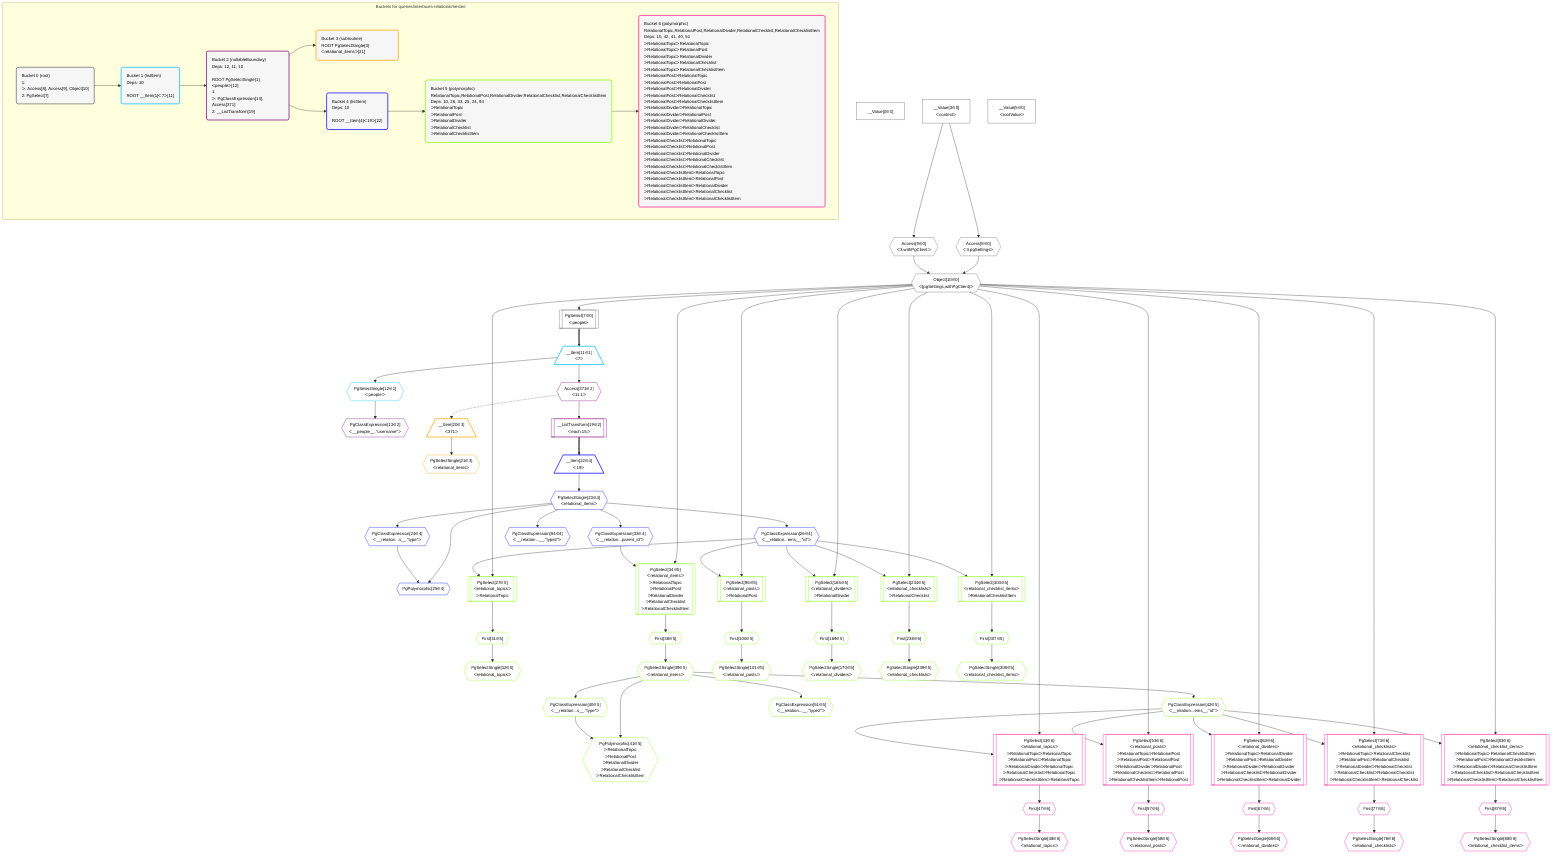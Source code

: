 %%{init: {'themeVariables': { 'fontSize': '12px'}}}%%
graph TD
    classDef path fill:#eee,stroke:#000,color:#000
    classDef plan fill:#fff,stroke-width:1px,color:#000
    classDef itemplan fill:#fff,stroke-width:2px,color:#000
    classDef unbatchedplan fill:#dff,stroke-width:1px,color:#000
    classDef sideeffectplan fill:#fcc,stroke-width:2px,color:#000
    classDef bucket fill:#f6f6f6,color:#000,stroke-width:2px,text-align:left


    %% define steps
    __Value0["__Value[0∈0]"]:::plan
    __Value3["__Value[3∈0]<br />ᐸcontextᐳ"]:::plan
    __Value5["__Value[5∈0]<br />ᐸrootValueᐳ"]:::plan
    Access8{{"Access[8∈0]<br />ᐸ3.pgSettingsᐳ"}}:::plan
    Access9{{"Access[9∈0]<br />ᐸ3.withPgClientᐳ"}}:::plan
    Object10{{"Object[10∈0]<br />ᐸ{pgSettings,withPgClient}ᐳ"}}:::plan
    PgSelect7[["PgSelect[7∈0]<br />ᐸpeopleᐳ"]]:::plan
    __Item11[/"__Item[11∈1]<br />ᐸ7ᐳ"\]:::itemplan
    PgSelectSingle12{{"PgSelectSingle[12∈1]<br />ᐸpeopleᐳ"}}:::plan
    PgClassExpression13{{"PgClassExpression[13∈2]<br />ᐸ__people__.”username”ᐳ"}}:::plan
    Access371{{"Access[371∈2]<br />ᐸ11.1ᐳ"}}:::plan
    __ListTransform19[["__ListTransform[19∈2]<br />ᐸeach:15ᐳ"]]:::plan
    __Item20[/"__Item[20∈3]<br />ᐸ371ᐳ"\]:::itemplan
    PgSelectSingle21{{"PgSelectSingle[21∈3]<br />ᐸrelational_itemsᐳ"}}:::plan
    __Item22[/"__Item[22∈4]<br />ᐸ19ᐳ"\]:::itemplan
    PgSelectSingle23{{"PgSelectSingle[23∈4]<br />ᐸrelational_itemsᐳ"}}:::plan
    PgClassExpression24{{"PgClassExpression[24∈4]<br />ᐸ__relation...s__.”type”ᐳ"}}:::plan
    PgPolymorphic25{{"PgPolymorphic[25∈4]"}}:::plan
    PgClassExpression26{{"PgClassExpression[26∈4]<br />ᐸ__relation...ems__.”id”ᐳ"}}:::plan
    PgSelect27[["PgSelect[27∈5]<br />ᐸrelational_topicsᐳ<br />ᐳRelationalTopic"]]:::plan
    First31{{"First[31∈5]"}}:::plan
    PgSelectSingle32{{"PgSelectSingle[32∈5]<br />ᐸrelational_topicsᐳ"}}:::plan
    PgClassExpression33{{"PgClassExpression[33∈4]<br />ᐸ__relation...parent_id”ᐳ"}}:::plan
    PgSelect34[["PgSelect[34∈5]<br />ᐸrelational_itemsᐳ<br />ᐳRelationalTopic<br />ᐳRelationalPost<br />ᐳRelationalDivider<br />ᐳRelationalChecklist<br />ᐳRelationalChecklistItem"]]:::plan
    First38{{"First[38∈5]"}}:::plan
    PgSelectSingle39{{"PgSelectSingle[39∈5]<br />ᐸrelational_itemsᐳ"}}:::plan
    PgClassExpression40{{"PgClassExpression[40∈5]<br />ᐸ__relation...s__.”type”ᐳ"}}:::plan
    PgPolymorphic41{{"PgPolymorphic[41∈5]<br />ᐳRelationalTopic<br />ᐳRelationalPost<br />ᐳRelationalDivider<br />ᐳRelationalChecklist<br />ᐳRelationalChecklistItem"}}:::plan
    PgClassExpression42{{"PgClassExpression[42∈5]<br />ᐸ__relation...ems__.”id”ᐳ"}}:::plan
    PgSelect43[["PgSelect[43∈6]<br />ᐸrelational_topicsᐳ<br />ᐳRelationalTopicᐳRelationalTopic<br />ᐳRelationalPostᐳRelationalTopic<br />ᐳRelationalDividerᐳRelationalTopic<br />ᐳRelationalChecklistᐳRelationalTopic<br />ᐳRelationalChecklistItemᐳRelationalTopic"]]:::plan
    First47{{"First[47∈6]"}}:::plan
    PgSelectSingle48{{"PgSelectSingle[48∈6]<br />ᐸrelational_topicsᐳ"}}:::plan
    PgClassExpression51{{"PgClassExpression[51∈5]<br />ᐸ__relation...__.”type2”ᐳ"}}:::plan
    PgSelect53[["PgSelect[53∈6]<br />ᐸrelational_postsᐳ<br />ᐳRelationalTopicᐳRelationalPost<br />ᐳRelationalPostᐳRelationalPost<br />ᐳRelationalDividerᐳRelationalPost<br />ᐳRelationalChecklistᐳRelationalPost<br />ᐳRelationalChecklistItemᐳRelationalPost"]]:::plan
    First57{{"First[57∈6]"}}:::plan
    PgSelectSingle58{{"PgSelectSingle[58∈6]<br />ᐸrelational_postsᐳ"}}:::plan
    PgSelect63[["PgSelect[63∈6]<br />ᐸrelational_dividersᐳ<br />ᐳRelationalTopicᐳRelationalDivider<br />ᐳRelationalPostᐳRelationalDivider<br />ᐳRelationalDividerᐳRelationalDivider<br />ᐳRelationalChecklistᐳRelationalDivider<br />ᐳRelationalChecklistItemᐳRelationalDivider"]]:::plan
    First67{{"First[67∈6]"}}:::plan
    PgSelectSingle68{{"PgSelectSingle[68∈6]<br />ᐸrelational_dividersᐳ"}}:::plan
    PgSelect73[["PgSelect[73∈6]<br />ᐸrelational_checklistsᐳ<br />ᐳRelationalTopicᐳRelationalChecklist<br />ᐳRelationalPostᐳRelationalChecklist<br />ᐳRelationalDividerᐳRelationalChecklist<br />ᐳRelationalChecklistᐳRelationalChecklist<br />ᐳRelationalChecklistItemᐳRelationalChecklist"]]:::plan
    First77{{"First[77∈6]"}}:::plan
    PgSelectSingle78{{"PgSelectSingle[78∈6]<br />ᐸrelational_checklistsᐳ"}}:::plan
    PgSelect83[["PgSelect[83∈6]<br />ᐸrelational_checklist_itemsᐳ<br />ᐳRelationalTopicᐳRelationalChecklistItem<br />ᐳRelationalPostᐳRelationalChecklistItem<br />ᐳRelationalDividerᐳRelationalChecklistItem<br />ᐳRelationalChecklistᐳRelationalChecklistItem<br />ᐳRelationalChecklistItemᐳRelationalChecklistItem"]]:::plan
    First87{{"First[87∈6]"}}:::plan
    PgSelectSingle88{{"PgSelectSingle[88∈6]<br />ᐸrelational_checklist_itemsᐳ"}}:::plan
    PgClassExpression94{{"PgClassExpression[94∈4]<br />ᐸ__relation...__.”type2”ᐳ"}}:::plan
    PgSelect96[["PgSelect[96∈5]<br />ᐸrelational_postsᐳ<br />ᐳRelationalPost"]]:::plan
    First100{{"First[100∈5]"}}:::plan
    PgSelectSingle101{{"PgSelectSingle[101∈5]<br />ᐸrelational_postsᐳ"}}:::plan
    PgSelect165[["PgSelect[165∈5]<br />ᐸrelational_dividersᐳ<br />ᐳRelationalDivider"]]:::plan
    First169{{"First[169∈5]"}}:::plan
    PgSelectSingle170{{"PgSelectSingle[170∈5]<br />ᐸrelational_dividersᐳ"}}:::plan
    PgSelect234[["PgSelect[234∈5]<br />ᐸrelational_checklistsᐳ<br />ᐳRelationalChecklist"]]:::plan
    First238{{"First[238∈5]"}}:::plan
    PgSelectSingle239{{"PgSelectSingle[239∈5]<br />ᐸrelational_checklistsᐳ"}}:::plan
    PgSelect303[["PgSelect[303∈5]<br />ᐸrelational_checklist_itemsᐳ<br />ᐳRelationalChecklistItem"]]:::plan
    First307{{"First[307∈5]"}}:::plan
    PgSelectSingle308{{"PgSelectSingle[308∈5]<br />ᐸrelational_checklist_itemsᐳ"}}:::plan

    %% plan dependencies
    __Value3 --> Access8
    __Value3 --> Access9
    Access8 & Access9 --> Object10
    Object10 --> PgSelect7
    PgSelect7 ==> __Item11
    __Item11 --> PgSelectSingle12
    PgSelectSingle12 --> PgClassExpression13
    __Item11 --> Access371
    Access371 --> __ListTransform19
    Access371 -.-> __Item20
    __Item20 --> PgSelectSingle21
    __ListTransform19 ==> __Item22
    __Item22 --> PgSelectSingle23
    PgSelectSingle23 --> PgClassExpression24
    PgSelectSingle23 & PgClassExpression24 --> PgPolymorphic25
    PgSelectSingle23 --> PgClassExpression26
    Object10 & PgClassExpression26 --> PgSelect27
    PgSelect27 --> First31
    First31 --> PgSelectSingle32
    PgSelectSingle23 --> PgClassExpression33
    Object10 & PgClassExpression33 --> PgSelect34
    PgSelect34 --> First38
    First38 --> PgSelectSingle39
    PgSelectSingle39 --> PgClassExpression40
    PgSelectSingle39 & PgClassExpression40 --> PgPolymorphic41
    PgSelectSingle39 --> PgClassExpression42
    Object10 & PgClassExpression42 --> PgSelect43
    PgSelect43 --> First47
    First47 --> PgSelectSingle48
    PgSelectSingle39 --> PgClassExpression51
    Object10 & PgClassExpression42 --> PgSelect53
    PgSelect53 --> First57
    First57 --> PgSelectSingle58
    Object10 & PgClassExpression42 --> PgSelect63
    PgSelect63 --> First67
    First67 --> PgSelectSingle68
    Object10 & PgClassExpression42 --> PgSelect73
    PgSelect73 --> First77
    First77 --> PgSelectSingle78
    Object10 & PgClassExpression42 --> PgSelect83
    PgSelect83 --> First87
    First87 --> PgSelectSingle88
    PgSelectSingle23 --> PgClassExpression94
    Object10 & PgClassExpression26 --> PgSelect96
    PgSelect96 --> First100
    First100 --> PgSelectSingle101
    Object10 & PgClassExpression26 --> PgSelect165
    PgSelect165 --> First169
    First169 --> PgSelectSingle170
    Object10 & PgClassExpression26 --> PgSelect234
    PgSelect234 --> First238
    First238 --> PgSelectSingle239
    Object10 & PgClassExpression26 --> PgSelect303
    PgSelect303 --> First307
    First307 --> PgSelectSingle308

    subgraph "Buckets for queries/interfaces-relational/nested"
    Bucket0("Bucket 0 (root)<br />1: <br />ᐳ: Access[8], Access[9], Object[10]<br />2: PgSelect[7]"):::bucket
    classDef bucket0 stroke:#696969
    class Bucket0,__Value0,__Value3,__Value5,PgSelect7,Access8,Access9,Object10 bucket0
    Bucket1("Bucket 1 (listItem)<br />Deps: 10<br /><br />ROOT __Item{1}ᐸ7ᐳ[11]"):::bucket
    classDef bucket1 stroke:#00bfff
    class Bucket1,__Item11,PgSelectSingle12 bucket1
    Bucket2("Bucket 2 (nullableBoundary)<br />Deps: 12, 11, 10<br /><br />ROOT PgSelectSingle{1}ᐸpeopleᐳ[12]<br />1: <br />ᐳ: PgClassExpression[13], Access[371]<br />2: __ListTransform[19]"):::bucket
    classDef bucket2 stroke:#7f007f
    class Bucket2,PgClassExpression13,__ListTransform19,Access371 bucket2
    Bucket3("Bucket 3 (subroutine)<br />ROOT PgSelectSingle{3}ᐸrelational_itemsᐳ[21]"):::bucket
    classDef bucket3 stroke:#ffa500
    class Bucket3,__Item20,PgSelectSingle21 bucket3
    Bucket4("Bucket 4 (listItem)<br />Deps: 10<br /><br />ROOT __Item{4}ᐸ19ᐳ[22]"):::bucket
    classDef bucket4 stroke:#0000ff
    class Bucket4,__Item22,PgSelectSingle23,PgClassExpression24,PgPolymorphic25,PgClassExpression26,PgClassExpression33,PgClassExpression94 bucket4
    Bucket5("Bucket 5 (polymorphic)<br />RelationalTopic,RelationalPost,RelationalDivider,RelationalChecklist,RelationalChecklistItem<br />Deps: 10, 26, 33, 25, 24, 94<br />ᐳRelationalTopic<br />ᐳRelationalPost<br />ᐳRelationalDivider<br />ᐳRelationalChecklist<br />ᐳRelationalChecklistItem"):::bucket
    classDef bucket5 stroke:#7fff00
    class Bucket5,PgSelect27,First31,PgSelectSingle32,PgSelect34,First38,PgSelectSingle39,PgClassExpression40,PgPolymorphic41,PgClassExpression42,PgClassExpression51,PgSelect96,First100,PgSelectSingle101,PgSelect165,First169,PgSelectSingle170,PgSelect234,First238,PgSelectSingle239,PgSelect303,First307,PgSelectSingle308 bucket5
    Bucket6("Bucket 6 (polymorphic)<br />RelationalTopic,RelationalPost,RelationalDivider,RelationalChecklist,RelationalChecklistItem<br />Deps: 10, 42, 41, 40, 51<br />ᐳRelationalTopicᐳRelationalTopic<br />ᐳRelationalTopicᐳRelationalPost<br />ᐳRelationalTopicᐳRelationalDivider<br />ᐳRelationalTopicᐳRelationalChecklist<br />ᐳRelationalTopicᐳRelationalChecklistItem<br />ᐳRelationalPostᐳRelationalTopic<br />ᐳRelationalPostᐳRelationalPost<br />ᐳRelationalPostᐳRelationalDivider<br />ᐳRelationalPostᐳRelationalChecklist<br />ᐳRelationalPostᐳRelationalChecklistItem<br />ᐳRelationalDividerᐳRelationalTopic<br />ᐳRelationalDividerᐳRelationalPost<br />ᐳRelationalDividerᐳRelationalDivider<br />ᐳRelationalDividerᐳRelationalChecklist<br />ᐳRelationalDividerᐳRelationalChecklistItem<br />ᐳRelationalChecklistᐳRelationalTopic<br />ᐳRelationalChecklistᐳRelationalPost<br />ᐳRelationalChecklistᐳRelationalDivider<br />ᐳRelationalChecklistᐳRelationalChecklist<br />ᐳRelationalChecklistᐳRelationalChecklistItem<br />ᐳRelationalChecklistItemᐳRelationalTopic<br />ᐳRelationalChecklistItemᐳRelationalPost<br />ᐳRelationalChecklistItemᐳRelationalDivider<br />ᐳRelationalChecklistItemᐳRelationalChecklist<br />ᐳRelationalChecklistItemᐳRelationalChecklistItem"):::bucket
    classDef bucket6 stroke:#ff1493
    class Bucket6,PgSelect43,First47,PgSelectSingle48,PgSelect53,First57,PgSelectSingle58,PgSelect63,First67,PgSelectSingle68,PgSelect73,First77,PgSelectSingle78,PgSelect83,First87,PgSelectSingle88 bucket6
    Bucket0 --> Bucket1
    Bucket1 --> Bucket2
    Bucket2 --> Bucket3 & Bucket4
    Bucket4 --> Bucket5
    Bucket5 --> Bucket6
    end
